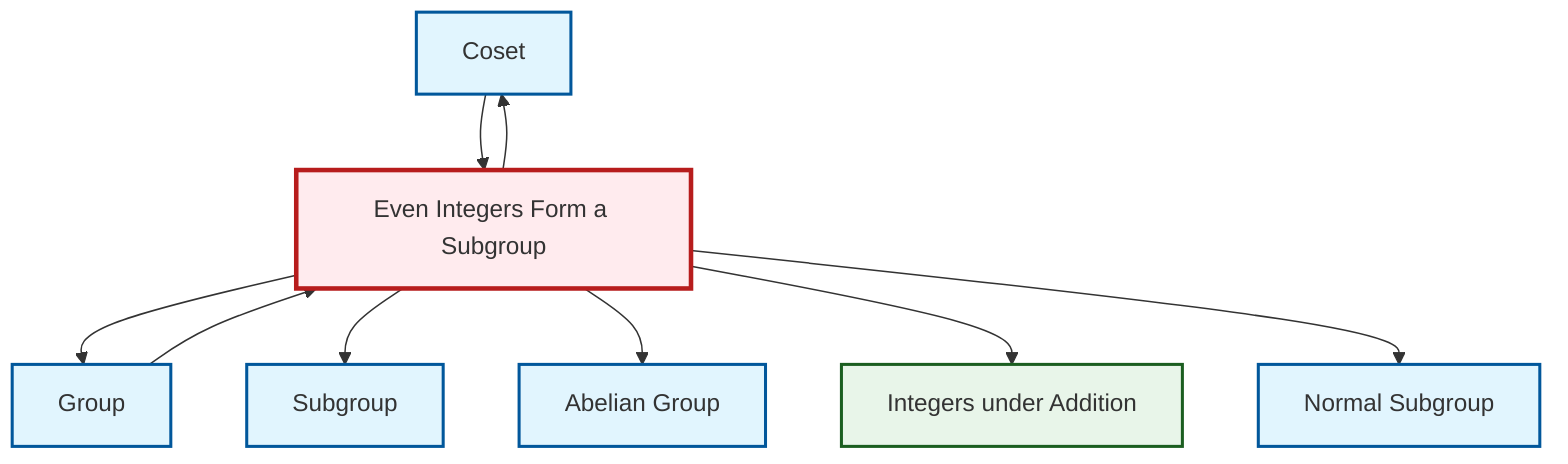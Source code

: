 graph TD
    classDef definition fill:#e1f5fe,stroke:#01579b,stroke-width:2px
    classDef theorem fill:#f3e5f5,stroke:#4a148c,stroke-width:2px
    classDef axiom fill:#fff3e0,stroke:#e65100,stroke-width:2px
    classDef example fill:#e8f5e9,stroke:#1b5e20,stroke-width:2px
    classDef current fill:#ffebee,stroke:#b71c1c,stroke-width:3px
    def-coset["Coset"]:::definition
    def-group["Group"]:::definition
    def-subgroup["Subgroup"]:::definition
    def-abelian-group["Abelian Group"]:::definition
    def-normal-subgroup["Normal Subgroup"]:::definition
    ex-even-integers-subgroup["Even Integers Form a Subgroup"]:::example
    ex-integers-addition["Integers under Addition"]:::example
    ex-even-integers-subgroup --> def-group
    ex-even-integers-subgroup --> def-subgroup
    ex-even-integers-subgroup --> def-abelian-group
    def-coset --> ex-even-integers-subgroup
    ex-even-integers-subgroup --> ex-integers-addition
    def-group --> ex-even-integers-subgroup
    ex-even-integers-subgroup --> def-coset
    ex-even-integers-subgroup --> def-normal-subgroup
    class ex-even-integers-subgroup current